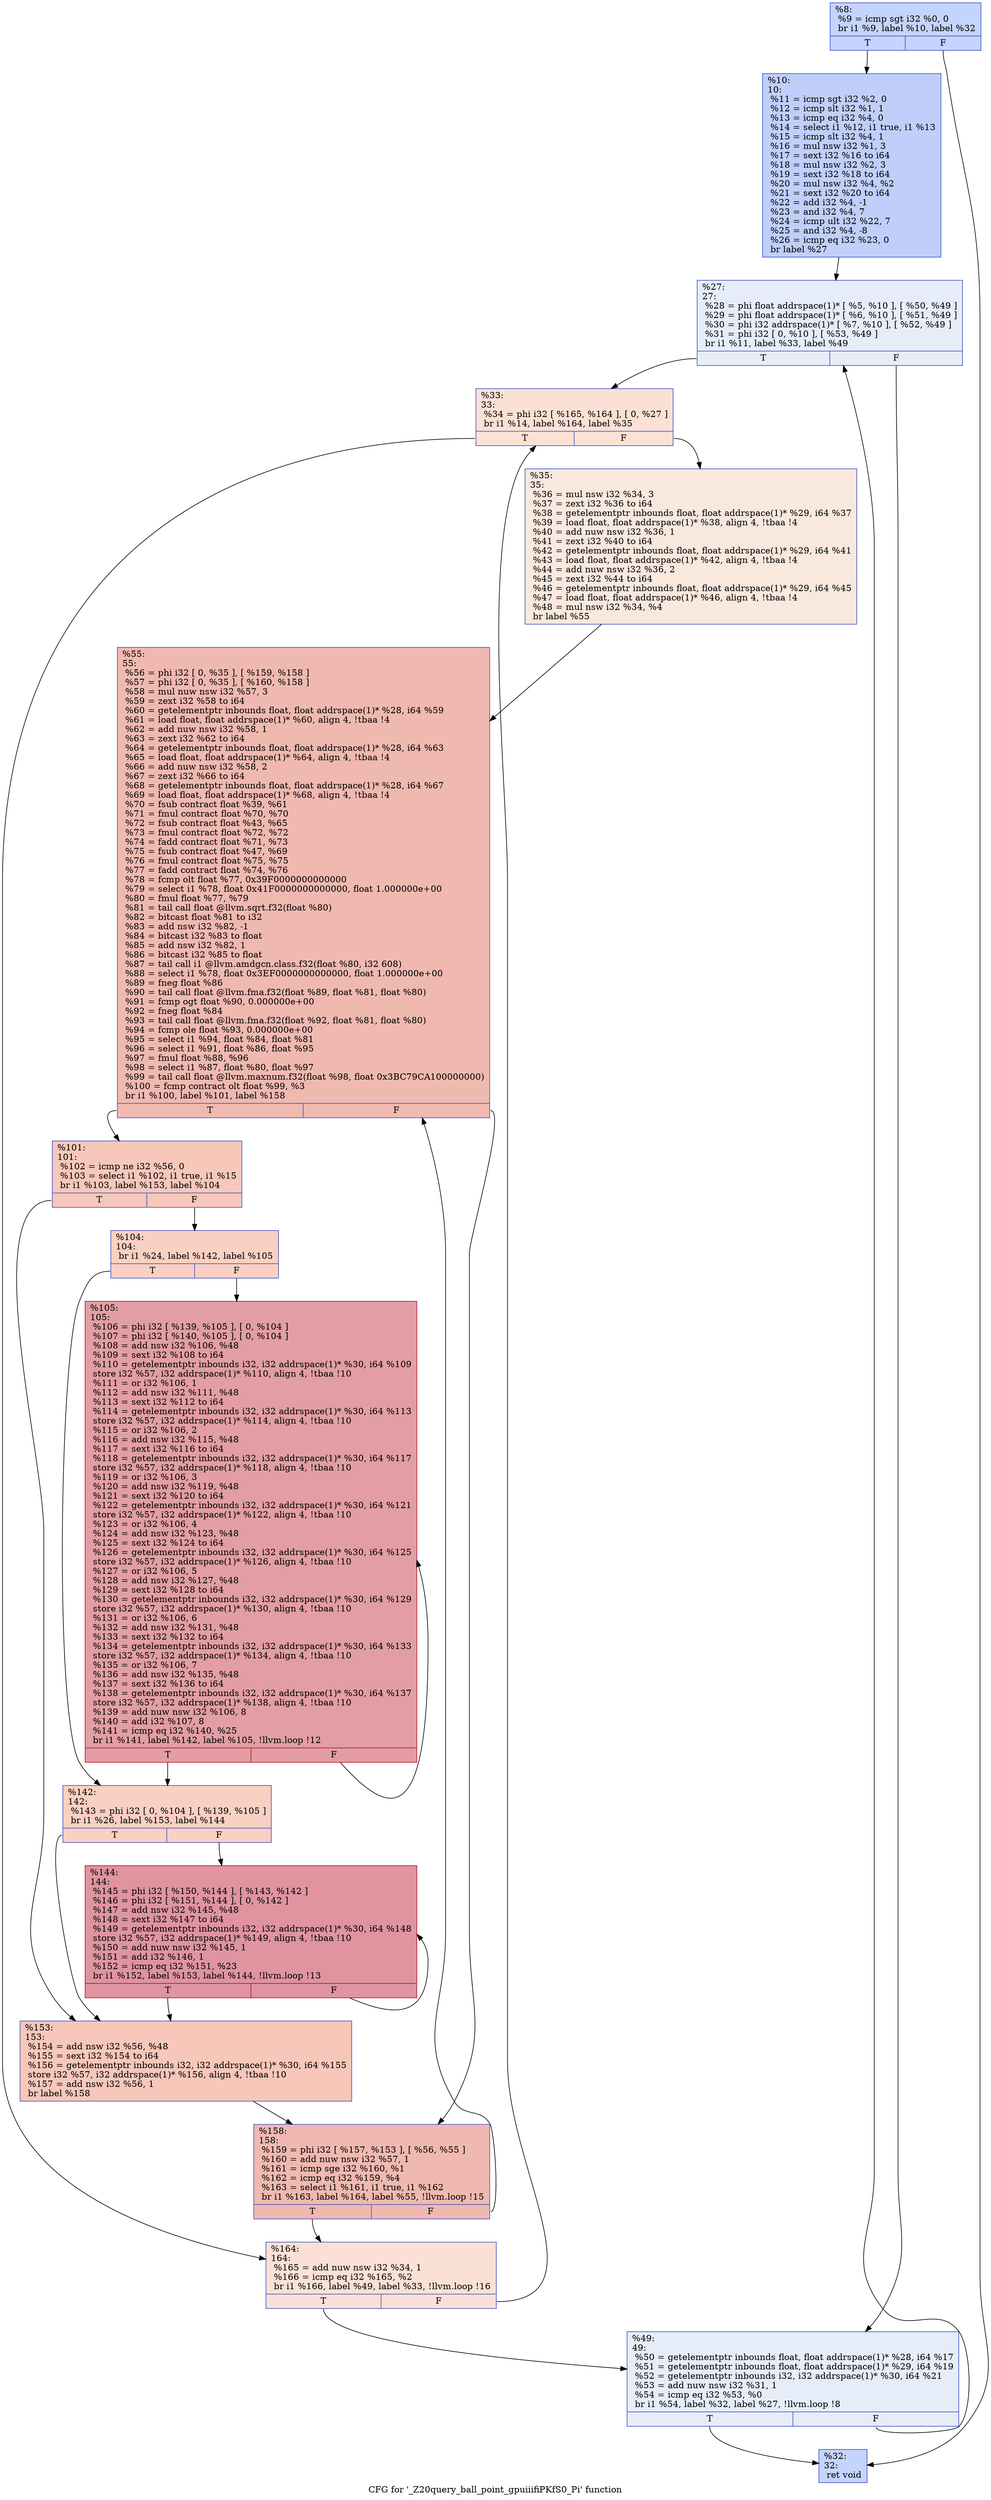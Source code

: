digraph "CFG for '_Z20query_ball_point_gpuiiifiPKfS0_Pi' function" {
	label="CFG for '_Z20query_ball_point_gpuiiifiPKfS0_Pi' function";

	Node0x54c8e30 [shape=record,color="#3d50c3ff", style=filled, fillcolor="#7a9df870",label="{%8:\l  %9 = icmp sgt i32 %0, 0\l  br i1 %9, label %10, label %32\l|{<s0>T|<s1>F}}"];
	Node0x54c8e30:s0 -> Node0x54c8de0;
	Node0x54c8e30:s1 -> Node0x54c95f0;
	Node0x54c8de0 [shape=record,color="#3d50c3ff", style=filled, fillcolor="#7093f370",label="{%10:\l10:                                               \l  %11 = icmp sgt i32 %2, 0\l  %12 = icmp slt i32 %1, 1\l  %13 = icmp eq i32 %4, 0\l  %14 = select i1 %12, i1 true, i1 %13\l  %15 = icmp slt i32 %4, 1\l  %16 = mul nsw i32 %1, 3\l  %17 = sext i32 %16 to i64\l  %18 = mul nsw i32 %2, 3\l  %19 = sext i32 %18 to i64\l  %20 = mul nsw i32 %4, %2\l  %21 = sext i32 %20 to i64\l  %22 = add i32 %4, -1\l  %23 = and i32 %4, 7\l  %24 = icmp ult i32 %22, 7\l  %25 = and i32 %4, -8\l  %26 = icmp eq i32 %23, 0\l  br label %27\l}"];
	Node0x54c8de0 -> Node0x54c8050;
	Node0x54c8050 [shape=record,color="#3d50c3ff", style=filled, fillcolor="#c7d7f070",label="{%27:\l27:                                               \l  %28 = phi float addrspace(1)* [ %5, %10 ], [ %50, %49 ]\l  %29 = phi float addrspace(1)* [ %6, %10 ], [ %51, %49 ]\l  %30 = phi i32 addrspace(1)* [ %7, %10 ], [ %52, %49 ]\l  %31 = phi i32 [ 0, %10 ], [ %53, %49 ]\l  br i1 %11, label %33, label %49\l|{<s0>T|<s1>F}}"];
	Node0x54c8050:s0 -> Node0x54ca730;
	Node0x54c8050:s1 -> Node0x54ca290;
	Node0x54c95f0 [shape=record,color="#3d50c3ff", style=filled, fillcolor="#7a9df870",label="{%32:\l32:                                               \l  ret void\l}"];
	Node0x54ca730 [shape=record,color="#3d50c3ff", style=filled, fillcolor="#f7bca170",label="{%33:\l33:                                               \l  %34 = phi i32 [ %165, %164 ], [ 0, %27 ]\l  br i1 %14, label %164, label %35\l|{<s0>T|<s1>F}}"];
	Node0x54ca730:s0 -> Node0x54c9bc0;
	Node0x54ca730:s1 -> Node0x54cab30;
	Node0x54cab30 [shape=record,color="#3d50c3ff", style=filled, fillcolor="#f2cab570",label="{%35:\l35:                                               \l  %36 = mul nsw i32 %34, 3\l  %37 = zext i32 %36 to i64\l  %38 = getelementptr inbounds float, float addrspace(1)* %29, i64 %37\l  %39 = load float, float addrspace(1)* %38, align 4, !tbaa !4\l  %40 = add nuw nsw i32 %36, 1\l  %41 = zext i32 %40 to i64\l  %42 = getelementptr inbounds float, float addrspace(1)* %29, i64 %41\l  %43 = load float, float addrspace(1)* %42, align 4, !tbaa !4\l  %44 = add nuw nsw i32 %36, 2\l  %45 = zext i32 %44 to i64\l  %46 = getelementptr inbounds float, float addrspace(1)* %29, i64 %45\l  %47 = load float, float addrspace(1)* %46, align 4, !tbaa !4\l  %48 = mul nsw i32 %34, %4\l  br label %55\l}"];
	Node0x54cab30 -> Node0x54cc470;
	Node0x54ca290 [shape=record,color="#3d50c3ff", style=filled, fillcolor="#c7d7f070",label="{%49:\l49:                                               \l  %50 = getelementptr inbounds float, float addrspace(1)* %28, i64 %17\l  %51 = getelementptr inbounds float, float addrspace(1)* %29, i64 %19\l  %52 = getelementptr inbounds i32, i32 addrspace(1)* %30, i64 %21\l  %53 = add nuw nsw i32 %31, 1\l  %54 = icmp eq i32 %53, %0\l  br i1 %54, label %32, label %27, !llvm.loop !8\l|{<s0>T|<s1>F}}"];
	Node0x54ca290:s0 -> Node0x54c95f0;
	Node0x54ca290:s1 -> Node0x54c8050;
	Node0x54cc470 [shape=record,color="#3d50c3ff", style=filled, fillcolor="#de614d70",label="{%55:\l55:                                               \l  %56 = phi i32 [ 0, %35 ], [ %159, %158 ]\l  %57 = phi i32 [ 0, %35 ], [ %160, %158 ]\l  %58 = mul nuw nsw i32 %57, 3\l  %59 = zext i32 %58 to i64\l  %60 = getelementptr inbounds float, float addrspace(1)* %28, i64 %59\l  %61 = load float, float addrspace(1)* %60, align 4, !tbaa !4\l  %62 = add nuw nsw i32 %58, 1\l  %63 = zext i32 %62 to i64\l  %64 = getelementptr inbounds float, float addrspace(1)* %28, i64 %63\l  %65 = load float, float addrspace(1)* %64, align 4, !tbaa !4\l  %66 = add nuw nsw i32 %58, 2\l  %67 = zext i32 %66 to i64\l  %68 = getelementptr inbounds float, float addrspace(1)* %28, i64 %67\l  %69 = load float, float addrspace(1)* %68, align 4, !tbaa !4\l  %70 = fsub contract float %39, %61\l  %71 = fmul contract float %70, %70\l  %72 = fsub contract float %43, %65\l  %73 = fmul contract float %72, %72\l  %74 = fadd contract float %71, %73\l  %75 = fsub contract float %47, %69\l  %76 = fmul contract float %75, %75\l  %77 = fadd contract float %74, %76\l  %78 = fcmp olt float %77, 0x39F0000000000000\l  %79 = select i1 %78, float 0x41F0000000000000, float 1.000000e+00\l  %80 = fmul float %77, %79\l  %81 = tail call float @llvm.sqrt.f32(float %80)\l  %82 = bitcast float %81 to i32\l  %83 = add nsw i32 %82, -1\l  %84 = bitcast i32 %83 to float\l  %85 = add nsw i32 %82, 1\l  %86 = bitcast i32 %85 to float\l  %87 = tail call i1 @llvm.amdgcn.class.f32(float %80, i32 608)\l  %88 = select i1 %78, float 0x3EF0000000000000, float 1.000000e+00\l  %89 = fneg float %86\l  %90 = tail call float @llvm.fma.f32(float %89, float %81, float %80)\l  %91 = fcmp ogt float %90, 0.000000e+00\l  %92 = fneg float %84\l  %93 = tail call float @llvm.fma.f32(float %92, float %81, float %80)\l  %94 = fcmp ole float %93, 0.000000e+00\l  %95 = select i1 %94, float %84, float %81\l  %96 = select i1 %91, float %86, float %95\l  %97 = fmul float %88, %96\l  %98 = select i1 %87, float %80, float %97\l  %99 = tail call float @llvm.maxnum.f32(float %98, float 0x3BC79CA100000000)\l  %100 = fcmp contract olt float %99, %3\l  br i1 %100, label %101, label %158\l|{<s0>T|<s1>F}}"];
	Node0x54cc470:s0 -> Node0x54cf7a0;
	Node0x54cc470:s1 -> Node0x54cc9a0;
	Node0x54cf7a0 [shape=record,color="#3d50c3ff", style=filled, fillcolor="#ec7f6370",label="{%101:\l101:                                              \l  %102 = icmp ne i32 %56, 0\l  %103 = select i1 %102, i1 true, i1 %15\l  br i1 %103, label %153, label %104\l|{<s0>T|<s1>F}}"];
	Node0x54cf7a0:s0 -> Node0x54cfa20;
	Node0x54cf7a0:s1 -> Node0x54cfa70;
	Node0x54cfa70 [shape=record,color="#3d50c3ff", style=filled, fillcolor="#f3947570",label="{%104:\l104:                                              \l  br i1 %24, label %142, label %105\l|{<s0>T|<s1>F}}"];
	Node0x54cfa70:s0 -> Node0x54cfbb0;
	Node0x54cfa70:s1 -> Node0x54cfc00;
	Node0x54cfc00 [shape=record,color="#b70d28ff", style=filled, fillcolor="#be242e70",label="{%105:\l105:                                              \l  %106 = phi i32 [ %139, %105 ], [ 0, %104 ]\l  %107 = phi i32 [ %140, %105 ], [ 0, %104 ]\l  %108 = add nsw i32 %106, %48\l  %109 = sext i32 %108 to i64\l  %110 = getelementptr inbounds i32, i32 addrspace(1)* %30, i64 %109\l  store i32 %57, i32 addrspace(1)* %110, align 4, !tbaa !10\l  %111 = or i32 %106, 1\l  %112 = add nsw i32 %111, %48\l  %113 = sext i32 %112 to i64\l  %114 = getelementptr inbounds i32, i32 addrspace(1)* %30, i64 %113\l  store i32 %57, i32 addrspace(1)* %114, align 4, !tbaa !10\l  %115 = or i32 %106, 2\l  %116 = add nsw i32 %115, %48\l  %117 = sext i32 %116 to i64\l  %118 = getelementptr inbounds i32, i32 addrspace(1)* %30, i64 %117\l  store i32 %57, i32 addrspace(1)* %118, align 4, !tbaa !10\l  %119 = or i32 %106, 3\l  %120 = add nsw i32 %119, %48\l  %121 = sext i32 %120 to i64\l  %122 = getelementptr inbounds i32, i32 addrspace(1)* %30, i64 %121\l  store i32 %57, i32 addrspace(1)* %122, align 4, !tbaa !10\l  %123 = or i32 %106, 4\l  %124 = add nsw i32 %123, %48\l  %125 = sext i32 %124 to i64\l  %126 = getelementptr inbounds i32, i32 addrspace(1)* %30, i64 %125\l  store i32 %57, i32 addrspace(1)* %126, align 4, !tbaa !10\l  %127 = or i32 %106, 5\l  %128 = add nsw i32 %127, %48\l  %129 = sext i32 %128 to i64\l  %130 = getelementptr inbounds i32, i32 addrspace(1)* %30, i64 %129\l  store i32 %57, i32 addrspace(1)* %130, align 4, !tbaa !10\l  %131 = or i32 %106, 6\l  %132 = add nsw i32 %131, %48\l  %133 = sext i32 %132 to i64\l  %134 = getelementptr inbounds i32, i32 addrspace(1)* %30, i64 %133\l  store i32 %57, i32 addrspace(1)* %134, align 4, !tbaa !10\l  %135 = or i32 %106, 7\l  %136 = add nsw i32 %135, %48\l  %137 = sext i32 %136 to i64\l  %138 = getelementptr inbounds i32, i32 addrspace(1)* %30, i64 %137\l  store i32 %57, i32 addrspace(1)* %138, align 4, !tbaa !10\l  %139 = add nuw nsw i32 %106, 8\l  %140 = add i32 %107, 8\l  %141 = icmp eq i32 %140, %25\l  br i1 %141, label %142, label %105, !llvm.loop !12\l|{<s0>T|<s1>F}}"];
	Node0x54cfc00:s0 -> Node0x54cfbb0;
	Node0x54cfc00:s1 -> Node0x54cfc00;
	Node0x54cfbb0 [shape=record,color="#3d50c3ff", style=filled, fillcolor="#f3947570",label="{%142:\l142:                                              \l  %143 = phi i32 [ 0, %104 ], [ %139, %105 ]\l  br i1 %26, label %153, label %144\l|{<s0>T|<s1>F}}"];
	Node0x54cfbb0:s0 -> Node0x54cfa20;
	Node0x54cfbb0:s1 -> Node0x54d24a0;
	Node0x54d24a0 [shape=record,color="#b70d28ff", style=filled, fillcolor="#b70d2870",label="{%144:\l144:                                              \l  %145 = phi i32 [ %150, %144 ], [ %143, %142 ]\l  %146 = phi i32 [ %151, %144 ], [ 0, %142 ]\l  %147 = add nsw i32 %145, %48\l  %148 = sext i32 %147 to i64\l  %149 = getelementptr inbounds i32, i32 addrspace(1)* %30, i64 %148\l  store i32 %57, i32 addrspace(1)* %149, align 4, !tbaa !10\l  %150 = add nuw nsw i32 %145, 1\l  %151 = add i32 %146, 1\l  %152 = icmp eq i32 %151, %23\l  br i1 %152, label %153, label %144, !llvm.loop !13\l|{<s0>T|<s1>F}}"];
	Node0x54d24a0:s0 -> Node0x54cfa20;
	Node0x54d24a0:s1 -> Node0x54d24a0;
	Node0x54cfa20 [shape=record,color="#3d50c3ff", style=filled, fillcolor="#ec7f6370",label="{%153:\l153:                                              \l  %154 = add nsw i32 %56, %48\l  %155 = sext i32 %154 to i64\l  %156 = getelementptr inbounds i32, i32 addrspace(1)* %30, i64 %155\l  store i32 %57, i32 addrspace(1)* %156, align 4, !tbaa !10\l  %157 = add nsw i32 %56, 1\l  br label %158\l}"];
	Node0x54cfa20 -> Node0x54cc9a0;
	Node0x54cc9a0 [shape=record,color="#3d50c3ff", style=filled, fillcolor="#de614d70",label="{%158:\l158:                                              \l  %159 = phi i32 [ %157, %153 ], [ %56, %55 ]\l  %160 = add nuw nsw i32 %57, 1\l  %161 = icmp sge i32 %160, %1\l  %162 = icmp eq i32 %159, %4\l  %163 = select i1 %161, i1 true, i1 %162\l  br i1 %163, label %164, label %55, !llvm.loop !15\l|{<s0>T|<s1>F}}"];
	Node0x54cc9a0:s0 -> Node0x54c9bc0;
	Node0x54cc9a0:s1 -> Node0x54cc470;
	Node0x54c9bc0 [shape=record,color="#3d50c3ff", style=filled, fillcolor="#f7bca170",label="{%164:\l164:                                              \l  %165 = add nuw nsw i32 %34, 1\l  %166 = icmp eq i32 %165, %2\l  br i1 %166, label %49, label %33, !llvm.loop !16\l|{<s0>T|<s1>F}}"];
	Node0x54c9bc0:s0 -> Node0x54ca290;
	Node0x54c9bc0:s1 -> Node0x54ca730;
}

